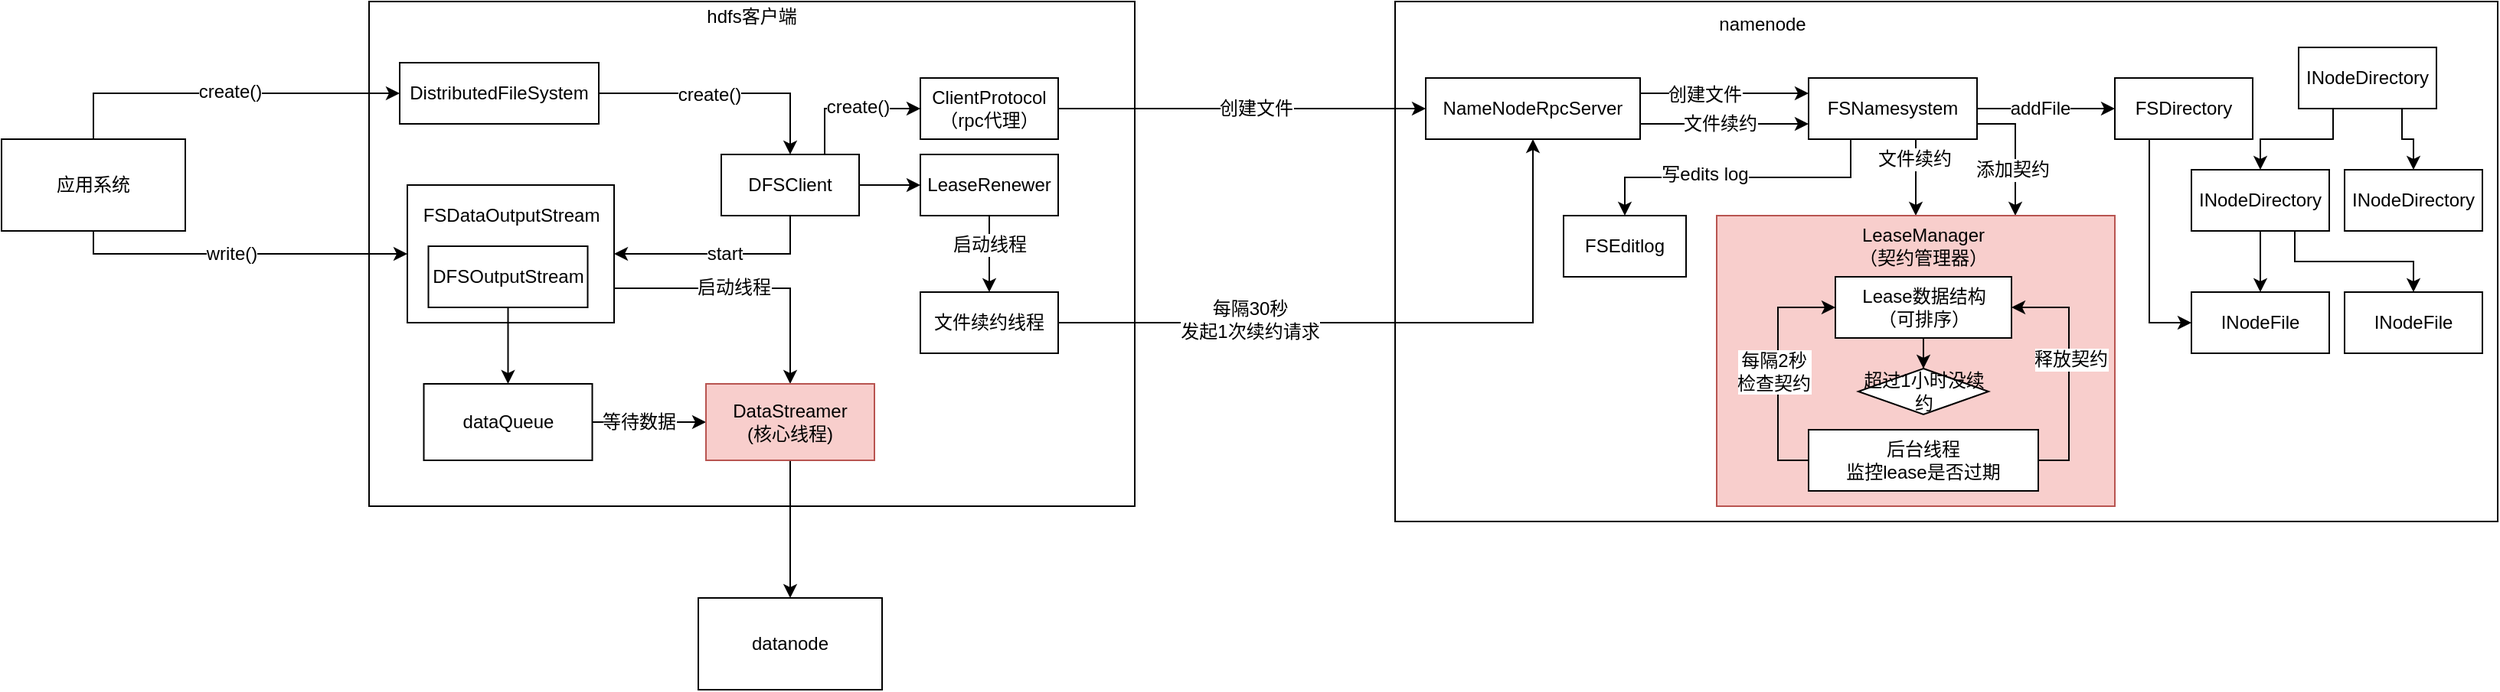 <mxfile version="12.5.1" type="github">
  <diagram id="ioWwjYIK43UYGciUmTGW" name="第 1 页">
    <mxGraphModel dx="1185" dy="635" grid="1" gridSize="10" guides="1" tooltips="1" connect="1" arrows="1" fold="1" page="1" pageScale="1" pageWidth="827" pageHeight="1169" math="0" shadow="0">
      <root>
        <mxCell id="0"/>
        <mxCell id="1" parent="0"/>
        <mxCell id="fzsWADmZ7G9VQ_jfT-OL-42" value="" style="rounded=0;whiteSpace=wrap;html=1;" vertex="1" parent="1">
          <mxGeometry x="930" y="130" width="720" height="340" as="geometry"/>
        </mxCell>
        <mxCell id="fzsWADmZ7G9VQ_jfT-OL-1" value="" style="rounded=0;whiteSpace=wrap;html=1;" vertex="1" parent="1">
          <mxGeometry x="260" y="130" width="500" height="330" as="geometry"/>
        </mxCell>
        <mxCell id="fzsWADmZ7G9VQ_jfT-OL-2" value="hdfs客户端" style="text;html=1;strokeColor=none;fillColor=none;align=center;verticalAlign=middle;whiteSpace=wrap;rounded=0;" vertex="1" parent="1">
          <mxGeometry x="460" y="130" width="100" height="20" as="geometry"/>
        </mxCell>
        <mxCell id="fzsWADmZ7G9VQ_jfT-OL-6" style="edgeStyle=orthogonalEdgeStyle;rounded=0;orthogonalLoop=1;jettySize=auto;html=1;entryX=0.5;entryY=0;entryDx=0;entryDy=0;" edge="1" parent="1" source="fzsWADmZ7G9VQ_jfT-OL-3" target="fzsWADmZ7G9VQ_jfT-OL-5">
          <mxGeometry relative="1" as="geometry"/>
        </mxCell>
        <mxCell id="fzsWADmZ7G9VQ_jfT-OL-7" value="create()" style="text;html=1;align=center;verticalAlign=middle;resizable=0;points=[];labelBackgroundColor=#ffffff;" vertex="1" connectable="0" parent="fzsWADmZ7G9VQ_jfT-OL-6">
          <mxGeometry x="-0.13" y="-1" relative="1" as="geometry">
            <mxPoint as="offset"/>
          </mxGeometry>
        </mxCell>
        <mxCell id="fzsWADmZ7G9VQ_jfT-OL-3" value="DistributedFileSystem" style="rounded=0;whiteSpace=wrap;html=1;" vertex="1" parent="1">
          <mxGeometry x="280" y="170" width="130" height="40" as="geometry"/>
        </mxCell>
        <mxCell id="fzsWADmZ7G9VQ_jfT-OL-12" style="edgeStyle=orthogonalEdgeStyle;rounded=0;orthogonalLoop=1;jettySize=auto;html=1;" edge="1" parent="1" source="fzsWADmZ7G9VQ_jfT-OL-5" target="fzsWADmZ7G9VQ_jfT-OL-8">
          <mxGeometry relative="1" as="geometry">
            <Array as="points">
              <mxPoint x="535" y="295"/>
            </Array>
          </mxGeometry>
        </mxCell>
        <mxCell id="fzsWADmZ7G9VQ_jfT-OL-13" value="start" style="text;html=1;align=center;verticalAlign=middle;resizable=0;points=[];labelBackgroundColor=#ffffff;" vertex="1" connectable="0" parent="fzsWADmZ7G9VQ_jfT-OL-12">
          <mxGeometry x="-0.029" relative="1" as="geometry">
            <mxPoint as="offset"/>
          </mxGeometry>
        </mxCell>
        <mxCell id="fzsWADmZ7G9VQ_jfT-OL-27" style="edgeStyle=orthogonalEdgeStyle;rounded=0;orthogonalLoop=1;jettySize=auto;html=1;exitX=0.75;exitY=0;exitDx=0;exitDy=0;entryX=0;entryY=0.5;entryDx=0;entryDy=0;" edge="1" parent="1" source="fzsWADmZ7G9VQ_jfT-OL-5" target="fzsWADmZ7G9VQ_jfT-OL-26">
          <mxGeometry relative="1" as="geometry"/>
        </mxCell>
        <mxCell id="fzsWADmZ7G9VQ_jfT-OL-28" value="create()" style="text;html=1;align=center;verticalAlign=middle;resizable=0;points=[];labelBackgroundColor=#ffffff;" vertex="1" connectable="0" parent="fzsWADmZ7G9VQ_jfT-OL-27">
          <mxGeometry x="0.117" y="1" relative="1" as="geometry">
            <mxPoint as="offset"/>
          </mxGeometry>
        </mxCell>
        <mxCell id="fzsWADmZ7G9VQ_jfT-OL-30" value="" style="edgeStyle=orthogonalEdgeStyle;rounded=0;orthogonalLoop=1;jettySize=auto;html=1;" edge="1" parent="1" source="fzsWADmZ7G9VQ_jfT-OL-5" target="fzsWADmZ7G9VQ_jfT-OL-29">
          <mxGeometry relative="1" as="geometry"/>
        </mxCell>
        <mxCell id="fzsWADmZ7G9VQ_jfT-OL-5" value="DFSClient" style="rounded=0;whiteSpace=wrap;html=1;" vertex="1" parent="1">
          <mxGeometry x="490" y="230" width="90" height="40" as="geometry"/>
        </mxCell>
        <mxCell id="fzsWADmZ7G9VQ_jfT-OL-21" style="edgeStyle=orthogonalEdgeStyle;rounded=0;orthogonalLoop=1;jettySize=auto;html=1;exitX=1;exitY=0.75;exitDx=0;exitDy=0;entryX=0.5;entryY=0;entryDx=0;entryDy=0;" edge="1" parent="1" source="fzsWADmZ7G9VQ_jfT-OL-8" target="fzsWADmZ7G9VQ_jfT-OL-20">
          <mxGeometry relative="1" as="geometry"/>
        </mxCell>
        <mxCell id="fzsWADmZ7G9VQ_jfT-OL-22" value="启动线程" style="text;html=1;align=center;verticalAlign=middle;resizable=0;points=[];labelBackgroundColor=#ffffff;" vertex="1" connectable="0" parent="fzsWADmZ7G9VQ_jfT-OL-21">
          <mxGeometry x="-0.119" y="1" relative="1" as="geometry">
            <mxPoint as="offset"/>
          </mxGeometry>
        </mxCell>
        <mxCell id="fzsWADmZ7G9VQ_jfT-OL-8" value="" style="rounded=0;whiteSpace=wrap;html=1;" vertex="1" parent="1">
          <mxGeometry x="285" y="250" width="135" height="90" as="geometry"/>
        </mxCell>
        <mxCell id="fzsWADmZ7G9VQ_jfT-OL-9" value="FSDataOutputStream" style="text;html=1;strokeColor=none;fillColor=none;align=center;verticalAlign=middle;whiteSpace=wrap;rounded=0;" vertex="1" parent="1">
          <mxGeometry x="298.75" y="250" width="107.5" height="40" as="geometry"/>
        </mxCell>
        <mxCell id="fzsWADmZ7G9VQ_jfT-OL-14" style="edgeStyle=orthogonalEdgeStyle;rounded=0;orthogonalLoop=1;jettySize=auto;html=1;" edge="1" parent="1" source="fzsWADmZ7G9VQ_jfT-OL-10" target="fzsWADmZ7G9VQ_jfT-OL-11">
          <mxGeometry relative="1" as="geometry"/>
        </mxCell>
        <mxCell id="fzsWADmZ7G9VQ_jfT-OL-10" value="DFSOutputStream" style="rounded=0;whiteSpace=wrap;html=1;" vertex="1" parent="1">
          <mxGeometry x="298.75" y="290" width="104" height="40" as="geometry"/>
        </mxCell>
        <mxCell id="fzsWADmZ7G9VQ_jfT-OL-24" value="" style="edgeStyle=orthogonalEdgeStyle;rounded=0;orthogonalLoop=1;jettySize=auto;html=1;" edge="1" parent="1" source="fzsWADmZ7G9VQ_jfT-OL-11" target="fzsWADmZ7G9VQ_jfT-OL-20">
          <mxGeometry relative="1" as="geometry"/>
        </mxCell>
        <mxCell id="fzsWADmZ7G9VQ_jfT-OL-25" value="等待数据" style="text;html=1;align=center;verticalAlign=middle;resizable=0;points=[];labelBackgroundColor=#ffffff;" vertex="1" connectable="0" parent="fzsWADmZ7G9VQ_jfT-OL-24">
          <mxGeometry x="-0.212" relative="1" as="geometry">
            <mxPoint as="offset"/>
          </mxGeometry>
        </mxCell>
        <mxCell id="fzsWADmZ7G9VQ_jfT-OL-11" value="dataQueue" style="rounded=0;whiteSpace=wrap;html=1;" vertex="1" parent="1">
          <mxGeometry x="295.75" y="380" width="110" height="50" as="geometry"/>
        </mxCell>
        <mxCell id="fzsWADmZ7G9VQ_jfT-OL-16" style="edgeStyle=orthogonalEdgeStyle;rounded=0;orthogonalLoop=1;jettySize=auto;html=1;entryX=0;entryY=0.5;entryDx=0;entryDy=0;" edge="1" parent="1" source="fzsWADmZ7G9VQ_jfT-OL-15" target="fzsWADmZ7G9VQ_jfT-OL-3">
          <mxGeometry relative="1" as="geometry">
            <Array as="points">
              <mxPoint x="80" y="190"/>
            </Array>
          </mxGeometry>
        </mxCell>
        <mxCell id="fzsWADmZ7G9VQ_jfT-OL-17" value="create()" style="text;html=1;align=center;verticalAlign=middle;resizable=0;points=[];labelBackgroundColor=#ffffff;" vertex="1" connectable="0" parent="fzsWADmZ7G9VQ_jfT-OL-16">
          <mxGeometry x="0.035" y="1" relative="1" as="geometry">
            <mxPoint as="offset"/>
          </mxGeometry>
        </mxCell>
        <mxCell id="fzsWADmZ7G9VQ_jfT-OL-18" style="edgeStyle=orthogonalEdgeStyle;rounded=0;orthogonalLoop=1;jettySize=auto;html=1;" edge="1" parent="1" source="fzsWADmZ7G9VQ_jfT-OL-15" target="fzsWADmZ7G9VQ_jfT-OL-8">
          <mxGeometry relative="1" as="geometry">
            <Array as="points">
              <mxPoint x="80" y="295"/>
            </Array>
          </mxGeometry>
        </mxCell>
        <mxCell id="fzsWADmZ7G9VQ_jfT-OL-19" value="write()" style="text;html=1;align=center;verticalAlign=middle;resizable=0;points=[];labelBackgroundColor=#ffffff;" vertex="1" connectable="0" parent="fzsWADmZ7G9VQ_jfT-OL-18">
          <mxGeometry x="-0.054" y="-2" relative="1" as="geometry">
            <mxPoint x="1" y="-2" as="offset"/>
          </mxGeometry>
        </mxCell>
        <mxCell id="fzsWADmZ7G9VQ_jfT-OL-15" value="应用系统" style="rounded=0;whiteSpace=wrap;html=1;" vertex="1" parent="1">
          <mxGeometry x="20" y="220" width="120" height="60" as="geometry"/>
        </mxCell>
        <mxCell id="fzsWADmZ7G9VQ_jfT-OL-40" style="edgeStyle=orthogonalEdgeStyle;rounded=0;orthogonalLoop=1;jettySize=auto;html=1;entryX=0.5;entryY=0;entryDx=0;entryDy=0;" edge="1" parent="1" source="fzsWADmZ7G9VQ_jfT-OL-20" target="fzsWADmZ7G9VQ_jfT-OL-37">
          <mxGeometry relative="1" as="geometry"/>
        </mxCell>
        <mxCell id="fzsWADmZ7G9VQ_jfT-OL-20" value="DataStreamer&lt;br&gt;(核心线程)" style="rounded=0;whiteSpace=wrap;html=1;fillColor=#f8cecc;strokeColor=#b85450;" vertex="1" parent="1">
          <mxGeometry x="480" y="380" width="110" height="50" as="geometry"/>
        </mxCell>
        <mxCell id="fzsWADmZ7G9VQ_jfT-OL-26" value="ClientProtocol&lt;br&gt;（rpc代理）" style="rounded=0;whiteSpace=wrap;html=1;" vertex="1" parent="1">
          <mxGeometry x="620" y="180" width="90" height="40" as="geometry"/>
        </mxCell>
        <mxCell id="fzsWADmZ7G9VQ_jfT-OL-36" style="edgeStyle=orthogonalEdgeStyle;rounded=0;orthogonalLoop=1;jettySize=auto;html=1;entryX=0.5;entryY=0;entryDx=0;entryDy=0;" edge="1" parent="1" source="fzsWADmZ7G9VQ_jfT-OL-29" target="fzsWADmZ7G9VQ_jfT-OL-31">
          <mxGeometry relative="1" as="geometry"/>
        </mxCell>
        <mxCell id="fzsWADmZ7G9VQ_jfT-OL-41" value="启动线程" style="text;html=1;align=center;verticalAlign=middle;resizable=0;points=[];labelBackgroundColor=#ffffff;" vertex="1" connectable="0" parent="fzsWADmZ7G9VQ_jfT-OL-36">
          <mxGeometry x="-0.259" relative="1" as="geometry">
            <mxPoint as="offset"/>
          </mxGeometry>
        </mxCell>
        <mxCell id="fzsWADmZ7G9VQ_jfT-OL-29" value="LeaseRenewer" style="rounded=0;whiteSpace=wrap;html=1;" vertex="1" parent="1">
          <mxGeometry x="620" y="230" width="90" height="40" as="geometry"/>
        </mxCell>
        <mxCell id="fzsWADmZ7G9VQ_jfT-OL-51" style="edgeStyle=orthogonalEdgeStyle;rounded=0;orthogonalLoop=1;jettySize=auto;html=1;" edge="1" parent="1" source="fzsWADmZ7G9VQ_jfT-OL-31" target="fzsWADmZ7G9VQ_jfT-OL-45">
          <mxGeometry relative="1" as="geometry"/>
        </mxCell>
        <mxCell id="fzsWADmZ7G9VQ_jfT-OL-52" value="每隔30秒&lt;br&gt;发起1次续约请求" style="text;html=1;align=center;verticalAlign=middle;resizable=0;points=[];labelBackgroundColor=#ffffff;" vertex="1" connectable="0" parent="fzsWADmZ7G9VQ_jfT-OL-51">
          <mxGeometry x="-0.422" y="2" relative="1" as="geometry">
            <mxPoint as="offset"/>
          </mxGeometry>
        </mxCell>
        <mxCell id="fzsWADmZ7G9VQ_jfT-OL-31" value="文件续约线程" style="rounded=0;whiteSpace=wrap;html=1;" vertex="1" parent="1">
          <mxGeometry x="620" y="320" width="90" height="40" as="geometry"/>
        </mxCell>
        <mxCell id="fzsWADmZ7G9VQ_jfT-OL-37" value="datanode" style="rounded=0;whiteSpace=wrap;html=1;" vertex="1" parent="1">
          <mxGeometry x="475" y="520" width="120" height="60" as="geometry"/>
        </mxCell>
        <mxCell id="fzsWADmZ7G9VQ_jfT-OL-44" value="namenode" style="text;html=1;strokeColor=none;fillColor=none;align=center;verticalAlign=middle;whiteSpace=wrap;rounded=0;" vertex="1" parent="1">
          <mxGeometry x="1110" y="130" width="120" height="30" as="geometry"/>
        </mxCell>
        <mxCell id="fzsWADmZ7G9VQ_jfT-OL-56" value="" style="edgeStyle=orthogonalEdgeStyle;rounded=0;orthogonalLoop=1;jettySize=auto;html=1;" edge="1" parent="1" source="fzsWADmZ7G9VQ_jfT-OL-45" target="fzsWADmZ7G9VQ_jfT-OL-55">
          <mxGeometry relative="1" as="geometry">
            <Array as="points">
              <mxPoint x="1120" y="210"/>
              <mxPoint x="1120" y="210"/>
            </Array>
          </mxGeometry>
        </mxCell>
        <mxCell id="fzsWADmZ7G9VQ_jfT-OL-62" value="文件续约" style="text;html=1;align=center;verticalAlign=middle;resizable=0;points=[];labelBackgroundColor=#ffffff;" vertex="1" connectable="0" parent="fzsWADmZ7G9VQ_jfT-OL-56">
          <mxGeometry x="-0.258" y="3" relative="1" as="geometry">
            <mxPoint x="10.34" y="3.14" as="offset"/>
          </mxGeometry>
        </mxCell>
        <mxCell id="fzsWADmZ7G9VQ_jfT-OL-61" style="edgeStyle=orthogonalEdgeStyle;rounded=0;orthogonalLoop=1;jettySize=auto;html=1;exitX=1;exitY=0.25;exitDx=0;exitDy=0;entryX=0;entryY=0.25;entryDx=0;entryDy=0;" edge="1" parent="1" source="fzsWADmZ7G9VQ_jfT-OL-45" target="fzsWADmZ7G9VQ_jfT-OL-55">
          <mxGeometry relative="1" as="geometry"/>
        </mxCell>
        <mxCell id="fzsWADmZ7G9VQ_jfT-OL-63" value="创建文件" style="text;html=1;align=center;verticalAlign=middle;resizable=0;points=[];labelBackgroundColor=#ffffff;" vertex="1" connectable="0" parent="fzsWADmZ7G9VQ_jfT-OL-61">
          <mxGeometry x="-0.241" y="-1" relative="1" as="geometry">
            <mxPoint as="offset"/>
          </mxGeometry>
        </mxCell>
        <mxCell id="fzsWADmZ7G9VQ_jfT-OL-45" value="NameNodeRpcServer" style="rounded=0;whiteSpace=wrap;html=1;" vertex="1" parent="1">
          <mxGeometry x="950" y="180" width="140" height="40" as="geometry"/>
        </mxCell>
        <mxCell id="fzsWADmZ7G9VQ_jfT-OL-69" style="edgeStyle=orthogonalEdgeStyle;rounded=0;orthogonalLoop=1;jettySize=auto;html=1;" edge="1" parent="1" source="fzsWADmZ7G9VQ_jfT-OL-55" target="fzsWADmZ7G9VQ_jfT-OL-68">
          <mxGeometry relative="1" as="geometry"/>
        </mxCell>
        <mxCell id="fzsWADmZ7G9VQ_jfT-OL-70" value="addFile" style="text;html=1;align=center;verticalAlign=middle;resizable=0;points=[];labelBackgroundColor=#ffffff;" vertex="1" connectable="0" parent="fzsWADmZ7G9VQ_jfT-OL-69">
          <mxGeometry x="-0.232" y="1" relative="1" as="geometry">
            <mxPoint x="5.83" y="1" as="offset"/>
          </mxGeometry>
        </mxCell>
        <mxCell id="fzsWADmZ7G9VQ_jfT-OL-83" style="edgeStyle=orthogonalEdgeStyle;rounded=0;orthogonalLoop=1;jettySize=auto;html=1;exitX=0.25;exitY=1;exitDx=0;exitDy=0;entryX=0.5;entryY=0;entryDx=0;entryDy=0;" edge="1" parent="1" source="fzsWADmZ7G9VQ_jfT-OL-55" target="fzsWADmZ7G9VQ_jfT-OL-82">
          <mxGeometry relative="1" as="geometry"/>
        </mxCell>
        <mxCell id="fzsWADmZ7G9VQ_jfT-OL-84" value="写edits log" style="text;html=1;align=center;verticalAlign=middle;resizable=0;points=[];labelBackgroundColor=#ffffff;" vertex="1" connectable="0" parent="fzsWADmZ7G9VQ_jfT-OL-83">
          <mxGeometry x="0.224" y="-2" relative="1" as="geometry">
            <mxPoint as="offset"/>
          </mxGeometry>
        </mxCell>
        <mxCell id="fzsWADmZ7G9VQ_jfT-OL-97" style="edgeStyle=orthogonalEdgeStyle;rounded=0;orthogonalLoop=1;jettySize=auto;html=1;exitX=0.5;exitY=1;exitDx=0;exitDy=0;entryX=0.5;entryY=0;entryDx=0;entryDy=0;" edge="1" parent="1" source="fzsWADmZ7G9VQ_jfT-OL-55" target="fzsWADmZ7G9VQ_jfT-OL-85">
          <mxGeometry relative="1" as="geometry">
            <Array as="points">
              <mxPoint x="1270" y="220"/>
            </Array>
          </mxGeometry>
        </mxCell>
        <mxCell id="fzsWADmZ7G9VQ_jfT-OL-98" value="文件续约" style="text;html=1;align=center;verticalAlign=middle;resizable=0;points=[];labelBackgroundColor=#ffffff;" vertex="1" connectable="0" parent="fzsWADmZ7G9VQ_jfT-OL-97">
          <mxGeometry x="-0.154" y="-1" relative="1" as="geometry">
            <mxPoint as="offset"/>
          </mxGeometry>
        </mxCell>
        <mxCell id="fzsWADmZ7G9VQ_jfT-OL-99" style="edgeStyle=orthogonalEdgeStyle;rounded=0;orthogonalLoop=1;jettySize=auto;html=1;exitX=1;exitY=0.75;exitDx=0;exitDy=0;entryX=0.75;entryY=0;entryDx=0;entryDy=0;" edge="1" parent="1" source="fzsWADmZ7G9VQ_jfT-OL-55" target="fzsWADmZ7G9VQ_jfT-OL-85">
          <mxGeometry relative="1" as="geometry"/>
        </mxCell>
        <mxCell id="fzsWADmZ7G9VQ_jfT-OL-100" value="添加契约" style="text;html=1;align=center;verticalAlign=middle;resizable=0;points=[];labelBackgroundColor=#ffffff;" vertex="1" connectable="0" parent="fzsWADmZ7G9VQ_jfT-OL-99">
          <mxGeometry x="0.078" y="-2" relative="1" as="geometry">
            <mxPoint x="-0.5" y="9.17" as="offset"/>
          </mxGeometry>
        </mxCell>
        <mxCell id="fzsWADmZ7G9VQ_jfT-OL-55" value="FSNamesystem" style="rounded=0;whiteSpace=wrap;html=1;" vertex="1" parent="1">
          <mxGeometry x="1200" y="180" width="110" height="40" as="geometry"/>
        </mxCell>
        <mxCell id="fzsWADmZ7G9VQ_jfT-OL-46" style="edgeStyle=orthogonalEdgeStyle;rounded=0;orthogonalLoop=1;jettySize=auto;html=1;" edge="1" parent="1" source="fzsWADmZ7G9VQ_jfT-OL-26" target="fzsWADmZ7G9VQ_jfT-OL-45">
          <mxGeometry relative="1" as="geometry"/>
        </mxCell>
        <mxCell id="fzsWADmZ7G9VQ_jfT-OL-47" value="创建文件" style="text;html=1;align=center;verticalAlign=middle;resizable=0;points=[];labelBackgroundColor=#ffffff;" vertex="1" connectable="0" parent="fzsWADmZ7G9VQ_jfT-OL-46">
          <mxGeometry x="0.077" relative="1" as="geometry">
            <mxPoint as="offset"/>
          </mxGeometry>
        </mxCell>
        <mxCell id="fzsWADmZ7G9VQ_jfT-OL-81" style="edgeStyle=orthogonalEdgeStyle;rounded=0;orthogonalLoop=1;jettySize=auto;html=1;exitX=0.25;exitY=1;exitDx=0;exitDy=0;entryX=0;entryY=0.5;entryDx=0;entryDy=0;" edge="1" parent="1" source="fzsWADmZ7G9VQ_jfT-OL-68" target="fzsWADmZ7G9VQ_jfT-OL-76">
          <mxGeometry relative="1" as="geometry"/>
        </mxCell>
        <mxCell id="fzsWADmZ7G9VQ_jfT-OL-68" value="FSDirectory" style="rounded=0;whiteSpace=wrap;html=1;" vertex="1" parent="1">
          <mxGeometry x="1400" y="180" width="90" height="40" as="geometry"/>
        </mxCell>
        <mxCell id="fzsWADmZ7G9VQ_jfT-OL-74" style="edgeStyle=orthogonalEdgeStyle;rounded=0;orthogonalLoop=1;jettySize=auto;html=1;exitX=0.25;exitY=1;exitDx=0;exitDy=0;" edge="1" parent="1" source="fzsWADmZ7G9VQ_jfT-OL-71" target="fzsWADmZ7G9VQ_jfT-OL-72">
          <mxGeometry relative="1" as="geometry"/>
        </mxCell>
        <mxCell id="fzsWADmZ7G9VQ_jfT-OL-75" style="edgeStyle=orthogonalEdgeStyle;rounded=0;orthogonalLoop=1;jettySize=auto;html=1;exitX=0.75;exitY=1;exitDx=0;exitDy=0;entryX=0.5;entryY=0;entryDx=0;entryDy=0;" edge="1" parent="1" source="fzsWADmZ7G9VQ_jfT-OL-71" target="fzsWADmZ7G9VQ_jfT-OL-73">
          <mxGeometry relative="1" as="geometry"/>
        </mxCell>
        <mxCell id="fzsWADmZ7G9VQ_jfT-OL-71" value="INodeDirectory" style="rounded=0;whiteSpace=wrap;html=1;" vertex="1" parent="1">
          <mxGeometry x="1520" y="160" width="90" height="40" as="geometry"/>
        </mxCell>
        <mxCell id="fzsWADmZ7G9VQ_jfT-OL-79" style="edgeStyle=orthogonalEdgeStyle;rounded=0;orthogonalLoop=1;jettySize=auto;html=1;entryX=0.5;entryY=0;entryDx=0;entryDy=0;" edge="1" parent="1" source="fzsWADmZ7G9VQ_jfT-OL-72" target="fzsWADmZ7G9VQ_jfT-OL-76">
          <mxGeometry relative="1" as="geometry"/>
        </mxCell>
        <mxCell id="fzsWADmZ7G9VQ_jfT-OL-80" style="edgeStyle=orthogonalEdgeStyle;rounded=0;orthogonalLoop=1;jettySize=auto;html=1;exitX=0.75;exitY=1;exitDx=0;exitDy=0;entryX=0.5;entryY=0;entryDx=0;entryDy=0;" edge="1" parent="1" source="fzsWADmZ7G9VQ_jfT-OL-72" target="fzsWADmZ7G9VQ_jfT-OL-77">
          <mxGeometry relative="1" as="geometry"/>
        </mxCell>
        <mxCell id="fzsWADmZ7G9VQ_jfT-OL-72" value="INodeDirectory" style="rounded=0;whiteSpace=wrap;html=1;" vertex="1" parent="1">
          <mxGeometry x="1450" y="240" width="90" height="40" as="geometry"/>
        </mxCell>
        <mxCell id="fzsWADmZ7G9VQ_jfT-OL-73" value="INodeDirectory" style="rounded=0;whiteSpace=wrap;html=1;" vertex="1" parent="1">
          <mxGeometry x="1550" y="240" width="90" height="40" as="geometry"/>
        </mxCell>
        <mxCell id="fzsWADmZ7G9VQ_jfT-OL-76" value="INodeFile" style="rounded=0;whiteSpace=wrap;html=1;" vertex="1" parent="1">
          <mxGeometry x="1450" y="320" width="90" height="40" as="geometry"/>
        </mxCell>
        <mxCell id="fzsWADmZ7G9VQ_jfT-OL-77" value="INodeFile" style="rounded=0;whiteSpace=wrap;html=1;" vertex="1" parent="1">
          <mxGeometry x="1550" y="320" width="90" height="40" as="geometry"/>
        </mxCell>
        <mxCell id="fzsWADmZ7G9VQ_jfT-OL-82" value="FSEditlog" style="rounded=0;whiteSpace=wrap;html=1;" vertex="1" parent="1">
          <mxGeometry x="1040" y="270" width="80" height="40" as="geometry"/>
        </mxCell>
        <mxCell id="fzsWADmZ7G9VQ_jfT-OL-85" value="" style="rounded=0;whiteSpace=wrap;html=1;fillColor=#f8cecc;strokeColor=#b85450;" vertex="1" parent="1">
          <mxGeometry x="1140" y="270" width="260" height="190" as="geometry"/>
        </mxCell>
        <mxCell id="fzsWADmZ7G9VQ_jfT-OL-86" value="LeaseManager&lt;br&gt;（契约管理器）" style="text;html=1;strokeColor=none;fillColor=none;align=center;verticalAlign=middle;whiteSpace=wrap;rounded=0;" vertex="1" parent="1">
          <mxGeometry x="1230" y="275" width="90" height="30" as="geometry"/>
        </mxCell>
        <mxCell id="fzsWADmZ7G9VQ_jfT-OL-89" style="edgeStyle=orthogonalEdgeStyle;rounded=0;orthogonalLoop=1;jettySize=auto;html=1;entryX=0.5;entryY=0;entryDx=0;entryDy=0;" edge="1" parent="1" source="fzsWADmZ7G9VQ_jfT-OL-87" target="fzsWADmZ7G9VQ_jfT-OL-88">
          <mxGeometry relative="1" as="geometry"/>
        </mxCell>
        <mxCell id="fzsWADmZ7G9VQ_jfT-OL-87" value="Lease数据结构&lt;br&gt;（可排序）" style="rounded=0;whiteSpace=wrap;html=1;" vertex="1" parent="1">
          <mxGeometry x="1217.5" y="310" width="115" height="40" as="geometry"/>
        </mxCell>
        <mxCell id="fzsWADmZ7G9VQ_jfT-OL-88" value="超过1小时没续约" style="rhombus;whiteSpace=wrap;html=1;" vertex="1" parent="1">
          <mxGeometry x="1232.5" y="370" width="85" height="30" as="geometry"/>
        </mxCell>
        <mxCell id="fzsWADmZ7G9VQ_jfT-OL-92" style="edgeStyle=orthogonalEdgeStyle;rounded=0;orthogonalLoop=1;jettySize=auto;html=1;entryX=0;entryY=0.5;entryDx=0;entryDy=0;" edge="1" parent="1" source="fzsWADmZ7G9VQ_jfT-OL-90" target="fzsWADmZ7G9VQ_jfT-OL-87">
          <mxGeometry relative="1" as="geometry">
            <Array as="points">
              <mxPoint x="1180" y="430"/>
              <mxPoint x="1180" y="330"/>
            </Array>
          </mxGeometry>
        </mxCell>
        <mxCell id="fzsWADmZ7G9VQ_jfT-OL-93" value="每隔2秒&lt;br&gt;检查契约" style="text;html=1;align=center;verticalAlign=middle;resizable=0;points=[];labelBackgroundColor=#ffffff;" vertex="1" connectable="0" parent="fzsWADmZ7G9VQ_jfT-OL-92">
          <mxGeometry x="-0.005" y="3" relative="1" as="geometry">
            <mxPoint as="offset"/>
          </mxGeometry>
        </mxCell>
        <mxCell id="fzsWADmZ7G9VQ_jfT-OL-94" style="edgeStyle=orthogonalEdgeStyle;rounded=0;orthogonalLoop=1;jettySize=auto;html=1;entryX=1;entryY=0.5;entryDx=0;entryDy=0;" edge="1" parent="1" source="fzsWADmZ7G9VQ_jfT-OL-90" target="fzsWADmZ7G9VQ_jfT-OL-87">
          <mxGeometry relative="1" as="geometry">
            <Array as="points">
              <mxPoint x="1370" y="430"/>
              <mxPoint x="1370" y="330"/>
            </Array>
          </mxGeometry>
        </mxCell>
        <mxCell id="fzsWADmZ7G9VQ_jfT-OL-95" value="释放契约" style="text;html=1;align=center;verticalAlign=middle;resizable=0;points=[];labelBackgroundColor=#ffffff;" vertex="1" connectable="0" parent="fzsWADmZ7G9VQ_jfT-OL-94">
          <mxGeometry x="0.101" y="-1" relative="1" as="geometry">
            <mxPoint as="offset"/>
          </mxGeometry>
        </mxCell>
        <mxCell id="fzsWADmZ7G9VQ_jfT-OL-90" value="后台线程&lt;br&gt;监控lease是否过期" style="rounded=0;whiteSpace=wrap;html=1;" vertex="1" parent="1">
          <mxGeometry x="1200" y="410" width="150" height="40" as="geometry"/>
        </mxCell>
      </root>
    </mxGraphModel>
  </diagram>
</mxfile>
